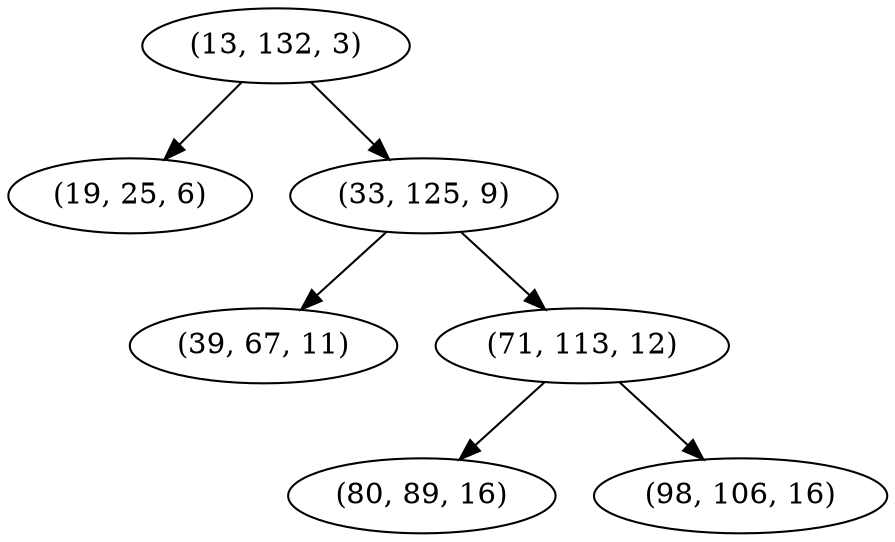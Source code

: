 digraph tree {
    "(13, 132, 3)";
    "(19, 25, 6)";
    "(33, 125, 9)";
    "(39, 67, 11)";
    "(71, 113, 12)";
    "(80, 89, 16)";
    "(98, 106, 16)";
    "(13, 132, 3)" -> "(19, 25, 6)";
    "(13, 132, 3)" -> "(33, 125, 9)";
    "(33, 125, 9)" -> "(39, 67, 11)";
    "(33, 125, 9)" -> "(71, 113, 12)";
    "(71, 113, 12)" -> "(80, 89, 16)";
    "(71, 113, 12)" -> "(98, 106, 16)";
}
